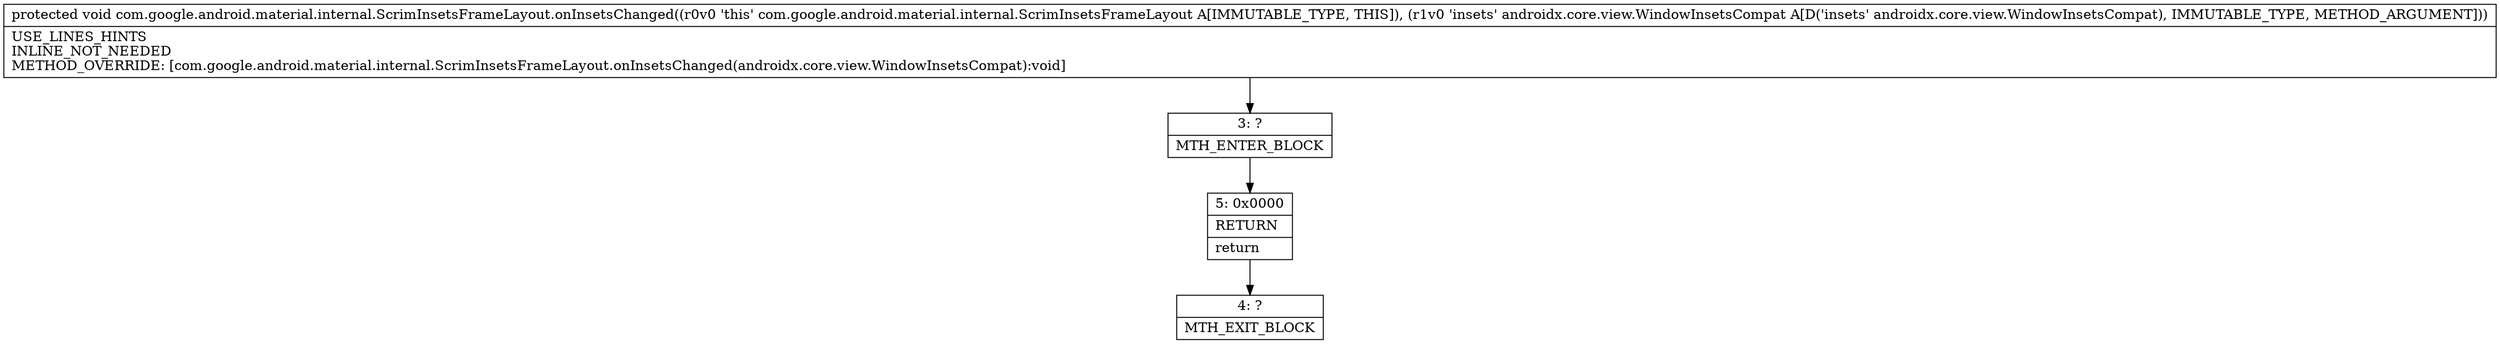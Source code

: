 digraph "CFG forcom.google.android.material.internal.ScrimInsetsFrameLayout.onInsetsChanged(Landroidx\/core\/view\/WindowInsetsCompat;)V" {
Node_3 [shape=record,label="{3\:\ ?|MTH_ENTER_BLOCK\l}"];
Node_5 [shape=record,label="{5\:\ 0x0000|RETURN\l|return\l}"];
Node_4 [shape=record,label="{4\:\ ?|MTH_EXIT_BLOCK\l}"];
MethodNode[shape=record,label="{protected void com.google.android.material.internal.ScrimInsetsFrameLayout.onInsetsChanged((r0v0 'this' com.google.android.material.internal.ScrimInsetsFrameLayout A[IMMUTABLE_TYPE, THIS]), (r1v0 'insets' androidx.core.view.WindowInsetsCompat A[D('insets' androidx.core.view.WindowInsetsCompat), IMMUTABLE_TYPE, METHOD_ARGUMENT]))  | USE_LINES_HINTS\lINLINE_NOT_NEEDED\lMETHOD_OVERRIDE: [com.google.android.material.internal.ScrimInsetsFrameLayout.onInsetsChanged(androidx.core.view.WindowInsetsCompat):void]\l}"];
MethodNode -> Node_3;Node_3 -> Node_5;
Node_5 -> Node_4;
}

